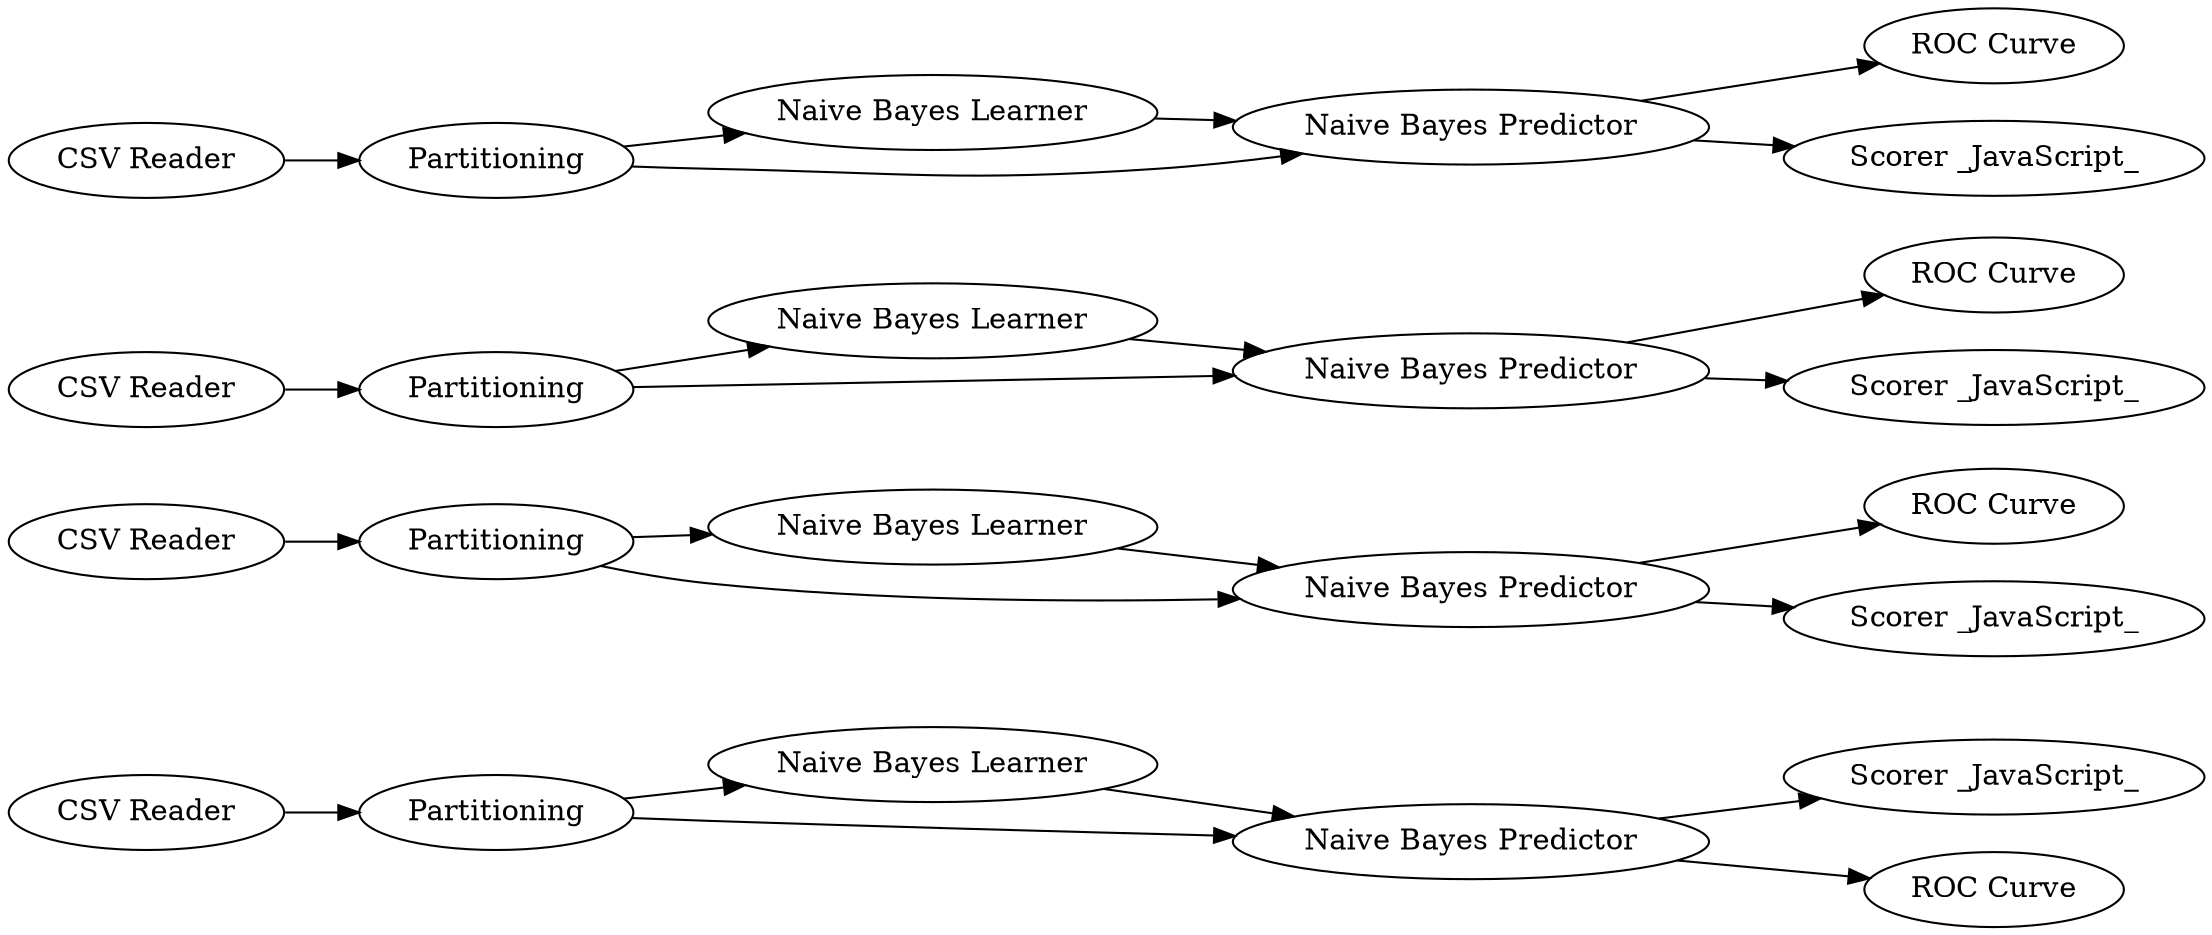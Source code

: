 digraph {
	2 [label=Partitioning]
	3 [label="Naive Bayes Learner"]
	4 [label="Naive Bayes Predictor"]
	6 [label="Scorer _JavaScript_"]
	68 [label="ROC Curve"]
	70 [label="CSV Reader"]
	71 [label="CSV Reader"]
	72 [label="CSV Reader"]
	73 [label="CSV Reader"]
	74 [label=Partitioning]
	75 [label="ROC Curve"]
	76 [label="Naive Bayes Learner"]
	77 [label="Scorer _JavaScript_"]
	78 [label="Naive Bayes Predictor"]
	79 [label=Partitioning]
	80 [label="ROC Curve"]
	81 [label="Naive Bayes Learner"]
	82 [label="Scorer _JavaScript_"]
	83 [label="Naive Bayes Predictor"]
	84 [label=Partitioning]
	85 [label="ROC Curve"]
	86 [label="Naive Bayes Learner"]
	87 [label="Scorer _JavaScript_"]
	88 [label="Naive Bayes Predictor"]
	2 -> 3
	2 -> 4
	3 -> 4
	4 -> 68
	4 -> 6
	70 -> 2
	71 -> 74
	72 -> 79
	73 -> 84
	74 -> 76
	74 -> 78
	76 -> 78
	78 -> 75
	78 -> 77
	79 -> 81
	79 -> 83
	81 -> 83
	83 -> 80
	83 -> 82
	84 -> 86
	84 -> 88
	86 -> 88
	88 -> 85
	88 -> 87
	rankdir=LR
}
